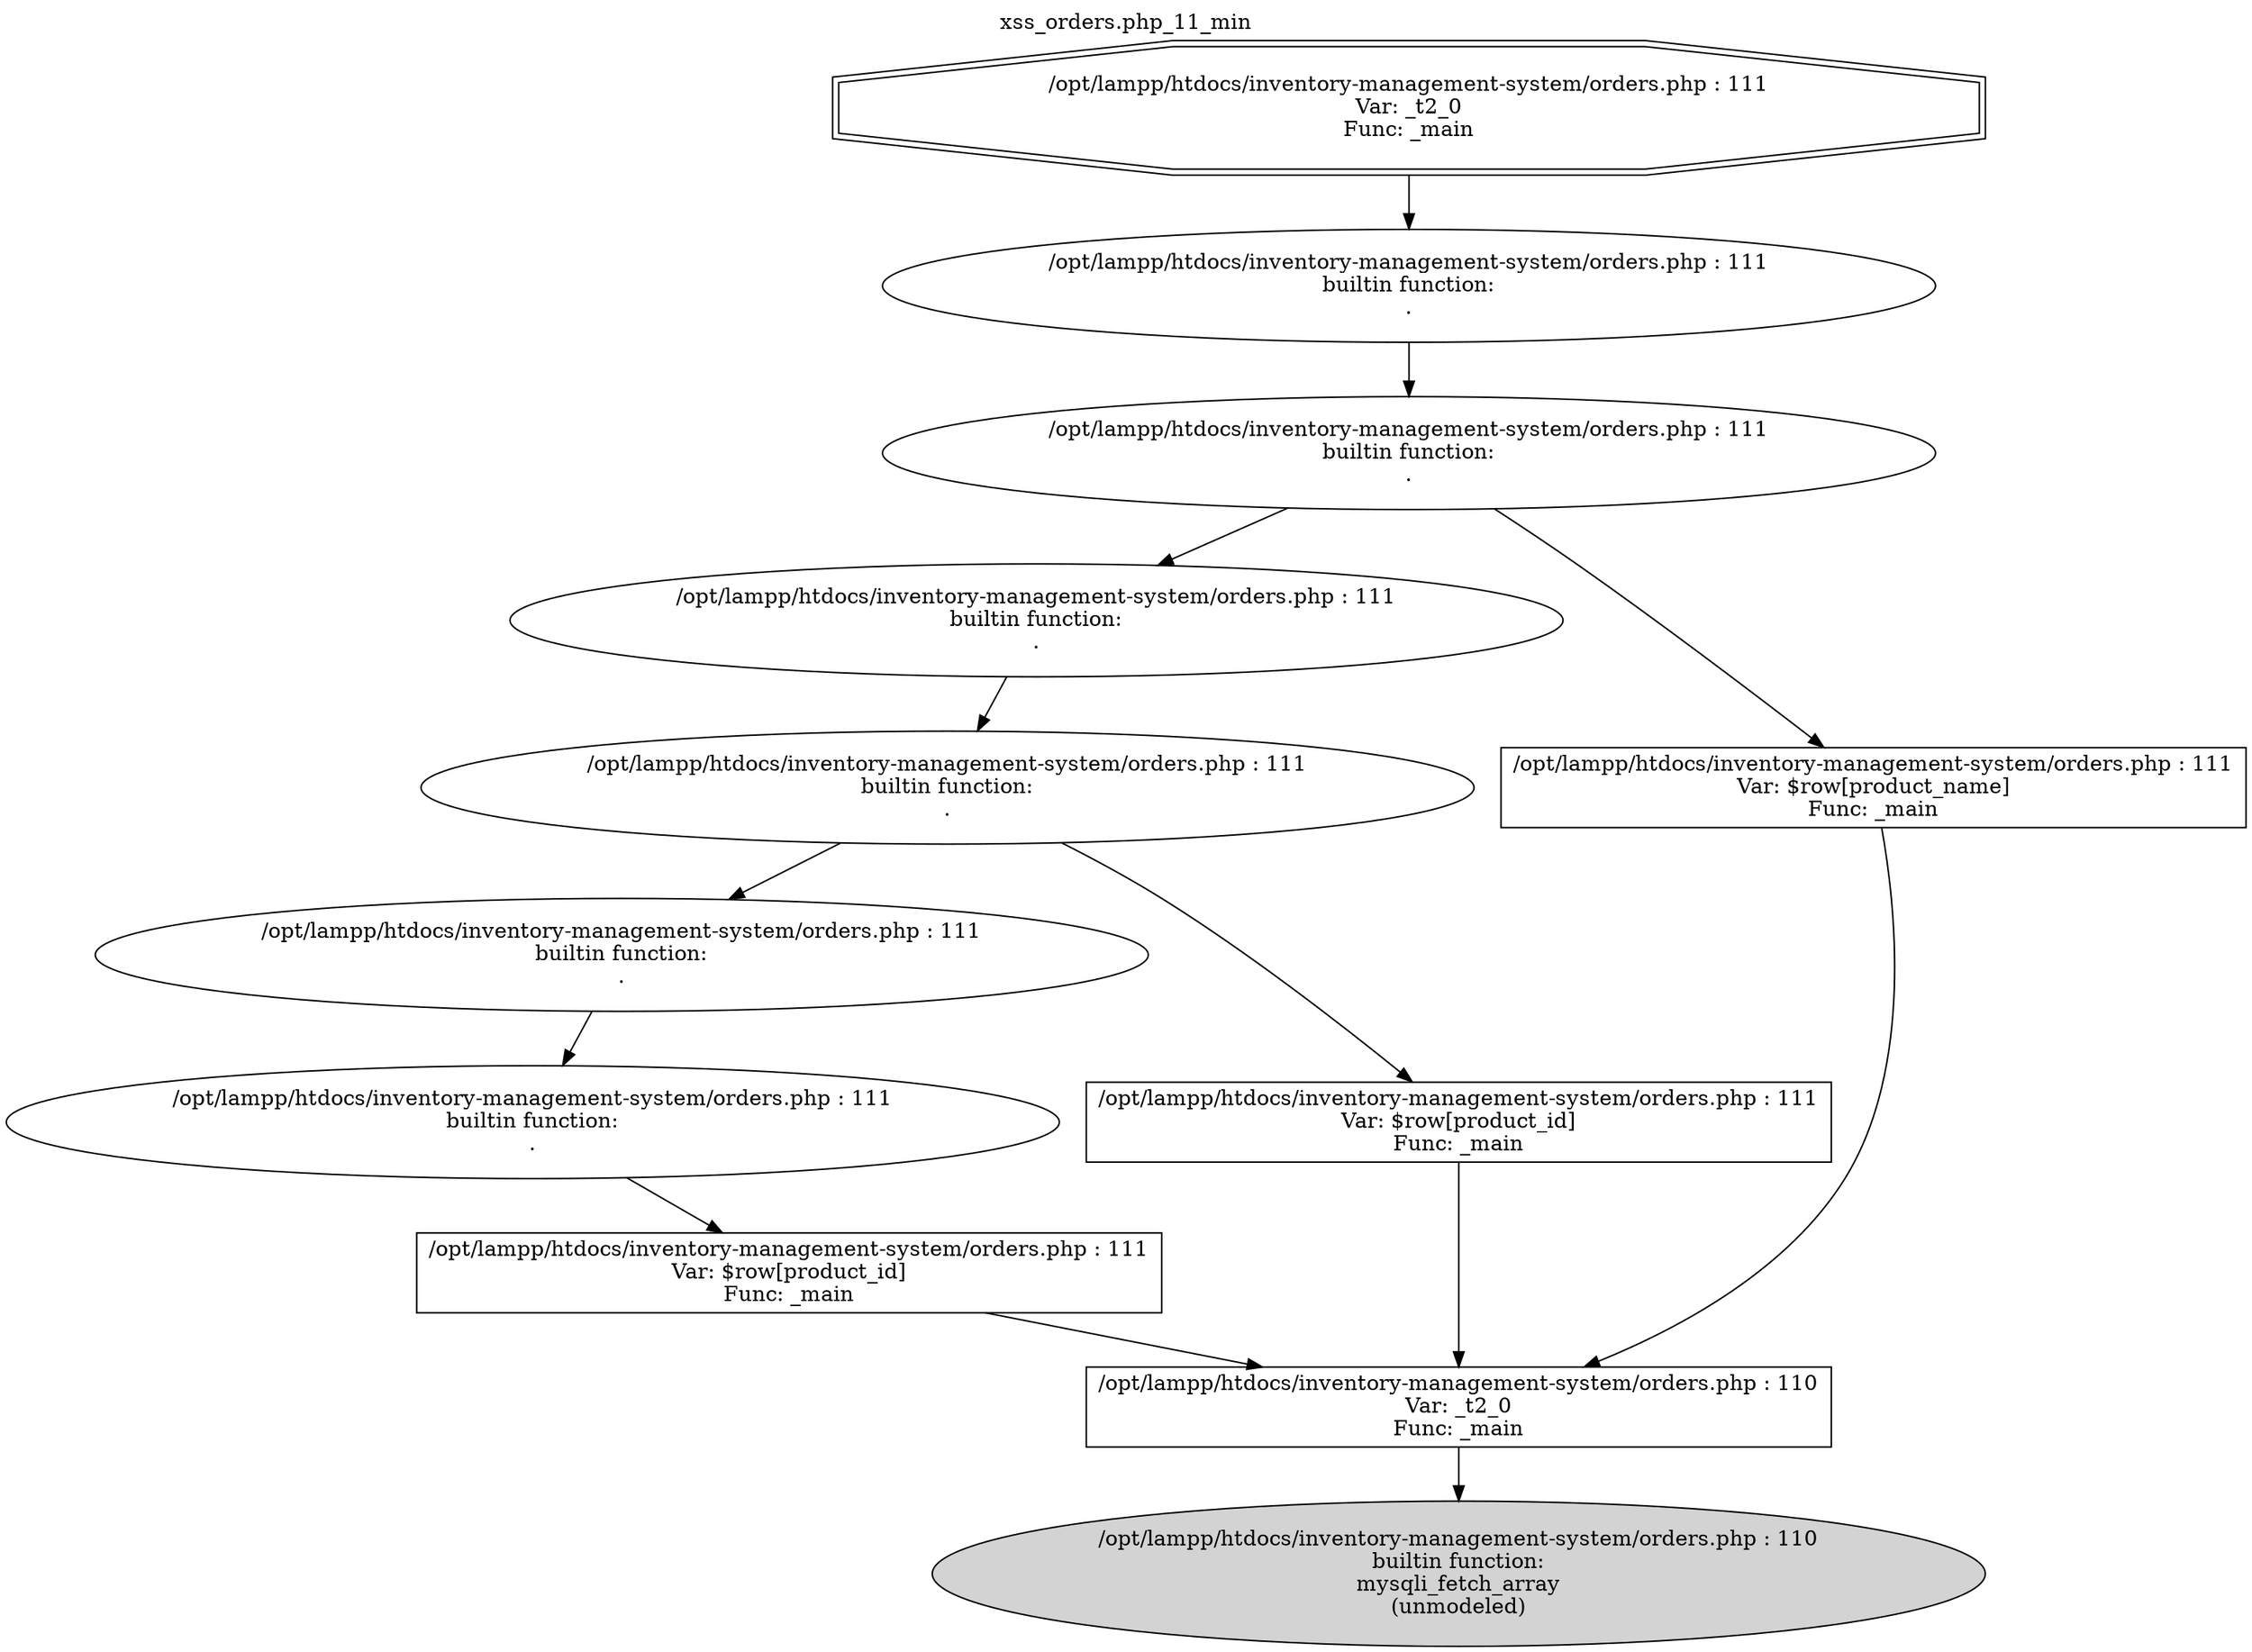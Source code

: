 digraph cfg {
  label="xss_orders.php_11_min";
  labelloc=t;
  n1 [shape=doubleoctagon, label="/opt/lampp/htdocs/inventory-management-system/orders.php : 111\nVar: _t2_0\nFunc: _main\n"];
  n2 [shape=ellipse, label="/opt/lampp/htdocs/inventory-management-system/orders.php : 111\nbuiltin function:\n.\n"];
  n3 [shape=ellipse, label="/opt/lampp/htdocs/inventory-management-system/orders.php : 111\nbuiltin function:\n.\n"];
  n4 [shape=ellipse, label="/opt/lampp/htdocs/inventory-management-system/orders.php : 111\nbuiltin function:\n.\n"];
  n5 [shape=ellipse, label="/opt/lampp/htdocs/inventory-management-system/orders.php : 111\nbuiltin function:\n.\n"];
  n6 [shape=ellipse, label="/opt/lampp/htdocs/inventory-management-system/orders.php : 111\nbuiltin function:\n.\n"];
  n7 [shape=ellipse, label="/opt/lampp/htdocs/inventory-management-system/orders.php : 111\nbuiltin function:\n.\n"];
  n8 [shape=box, label="/opt/lampp/htdocs/inventory-management-system/orders.php : 111\nVar: $row[product_id]\nFunc: _main\n"];
  n9 [shape=box, label="/opt/lampp/htdocs/inventory-management-system/orders.php : 110\nVar: _t2_0\nFunc: _main\n"];
  n10 [shape=ellipse, label="/opt/lampp/htdocs/inventory-management-system/orders.php : 110\nbuiltin function:\nmysqli_fetch_array\n(unmodeled)\n",style=filled];
  n11 [shape=box, label="/opt/lampp/htdocs/inventory-management-system/orders.php : 111\nVar: $row[product_id]\nFunc: _main\n"];
  n12 [shape=box, label="/opt/lampp/htdocs/inventory-management-system/orders.php : 111\nVar: $row[product_name]\nFunc: _main\n"];
  n1 -> n2;
  n2 -> n3;
  n3 -> n4;
  n3 -> n12;
  n4 -> n5;
  n5 -> n6;
  n5 -> n11;
  n6 -> n7;
  n7 -> n8;
  n8 -> n9;
  n9 -> n10;
  n11 -> n9;
  n12 -> n9;
}
